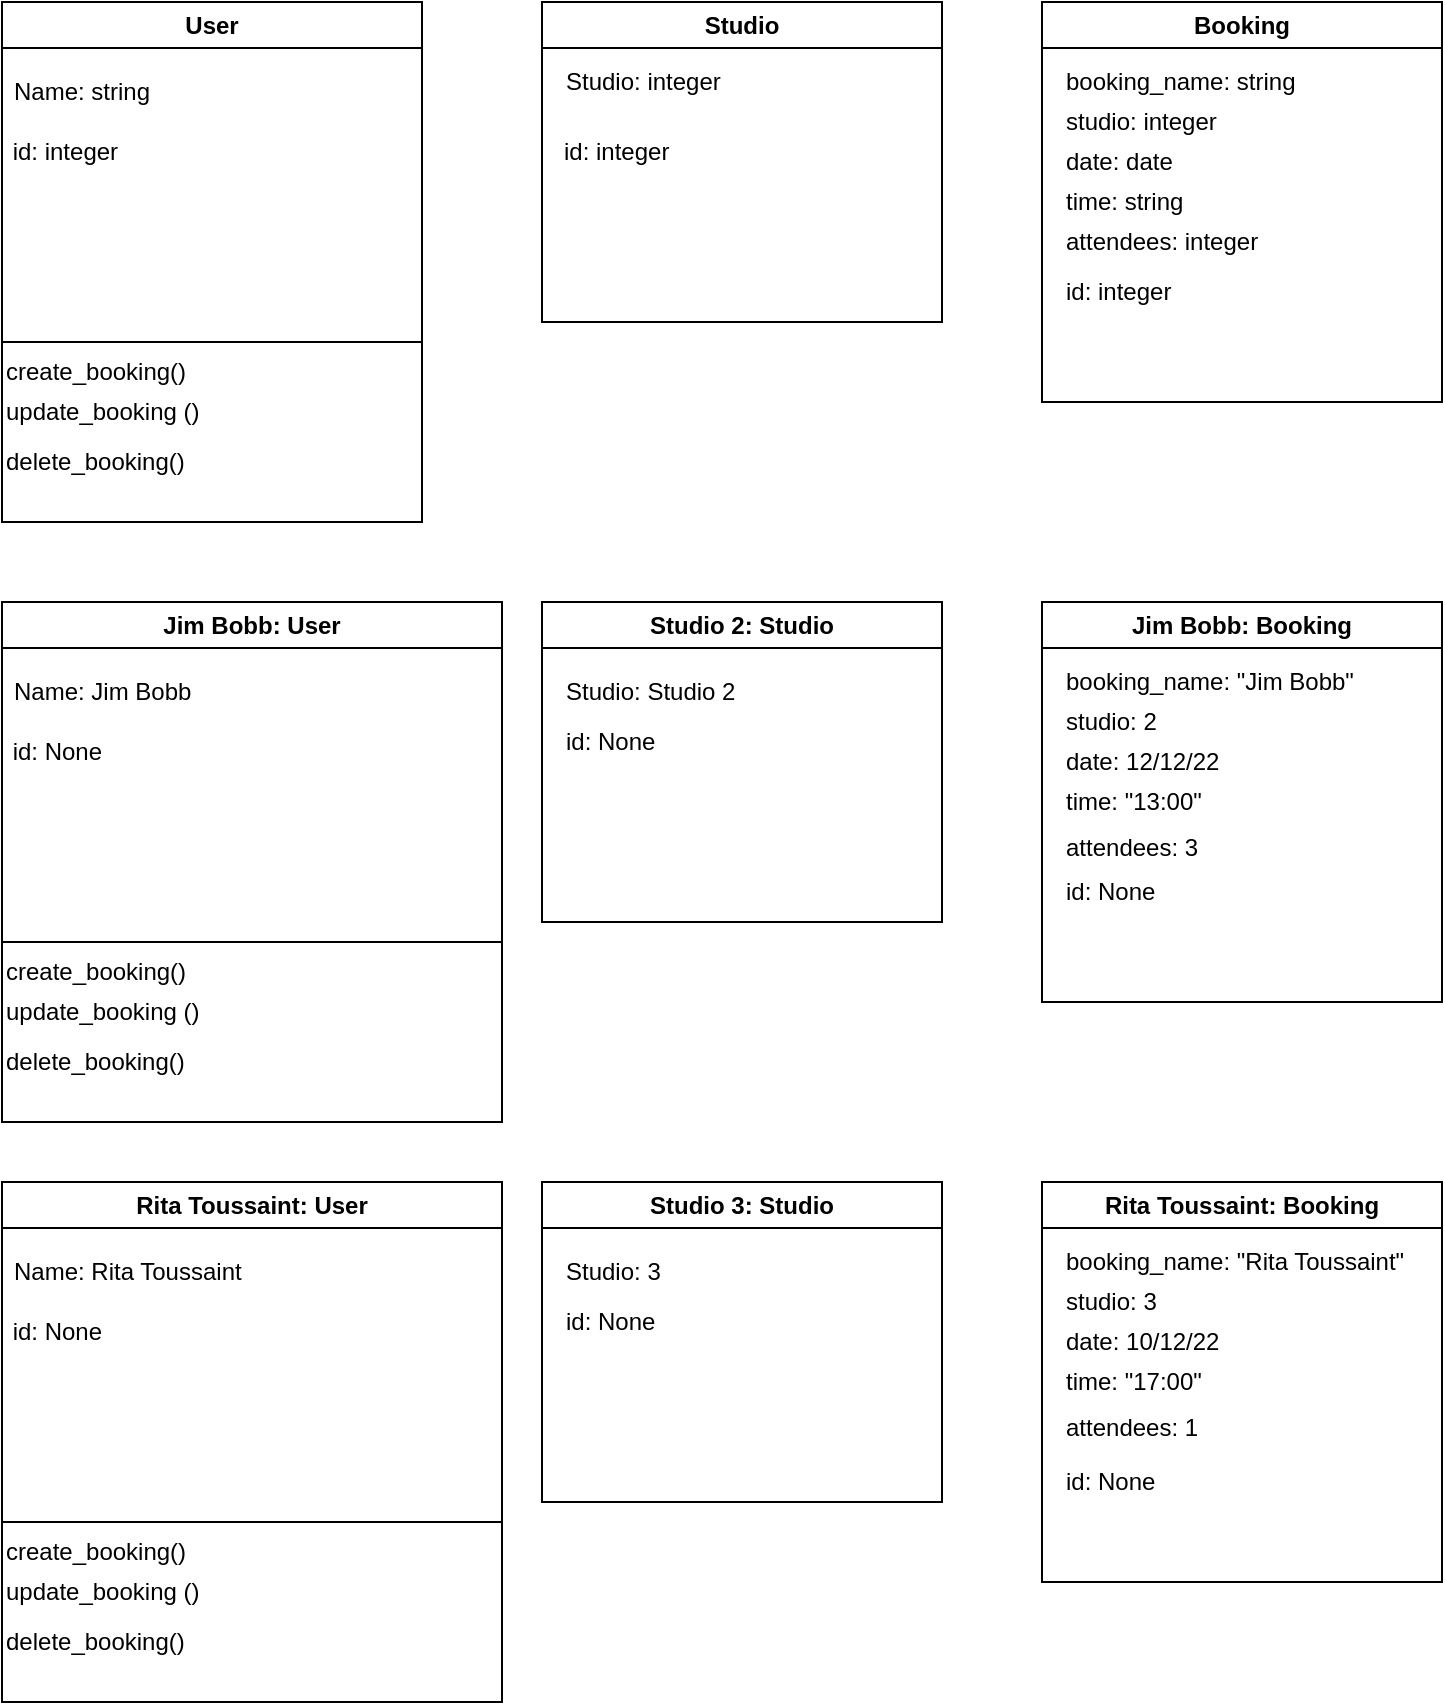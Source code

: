 <mxfile version="20.6.0" type="github">
  <diagram id="C5RBs43oDa-KdzZeNtuy" name="Page-1">
    <mxGraphModel dx="1026" dy="414" grid="1" gridSize="10" guides="1" tooltips="1" connect="1" arrows="1" fold="1" page="1" pageScale="1" pageWidth="827" pageHeight="1169" math="0" shadow="0">
      <root>
        <mxCell id="WIyWlLk6GJQsqaUBKTNV-0" />
        <mxCell id="WIyWlLk6GJQsqaUBKTNV-1" parent="WIyWlLk6GJQsqaUBKTNV-0" />
        <mxCell id="b5-lC_gH31U_IA7LsAaC-8" value="Studio" style="swimlane;whiteSpace=wrap;html=1;fillColor=none;" parent="WIyWlLk6GJQsqaUBKTNV-1" vertex="1">
          <mxGeometry x="320" y="140" width="200" height="160" as="geometry" />
        </mxCell>
        <mxCell id="b5-lC_gH31U_IA7LsAaC-9" value="Studio: integer" style="text;html=1;strokeColor=none;fillColor=none;align=left;verticalAlign=middle;whiteSpace=wrap;rounded=0;" parent="b5-lC_gH31U_IA7LsAaC-8" vertex="1">
          <mxGeometry x="10" y="30" width="170" height="20" as="geometry" />
        </mxCell>
        <mxCell id="b5-lC_gH31U_IA7LsAaC-19" value="id: integer" style="text;html=1;strokeColor=none;fillColor=none;align=left;verticalAlign=middle;whiteSpace=wrap;rounded=0;" parent="b5-lC_gH31U_IA7LsAaC-8" vertex="1">
          <mxGeometry x="9" y="60" width="170" height="30" as="geometry" />
        </mxCell>
        <mxCell id="b5-lC_gH31U_IA7LsAaC-13" value="Booking" style="swimlane;whiteSpace=wrap;html=1;fillColor=none;" parent="WIyWlLk6GJQsqaUBKTNV-1" vertex="1">
          <mxGeometry x="570" y="140" width="200" height="200" as="geometry" />
        </mxCell>
        <mxCell id="b5-lC_gH31U_IA7LsAaC-14" value="booking_name: string" style="text;html=1;strokeColor=none;fillColor=none;align=left;verticalAlign=middle;whiteSpace=wrap;rounded=0;" parent="b5-lC_gH31U_IA7LsAaC-13" vertex="1">
          <mxGeometry x="10" y="30" width="170" height="20" as="geometry" />
        </mxCell>
        <mxCell id="b5-lC_gH31U_IA7LsAaC-15" value="studio: integer" style="text;html=1;strokeColor=none;fillColor=none;align=left;verticalAlign=middle;whiteSpace=wrap;rounded=0;" parent="b5-lC_gH31U_IA7LsAaC-13" vertex="1">
          <mxGeometry x="10" y="50" width="170" height="20" as="geometry" />
        </mxCell>
        <mxCell id="b5-lC_gH31U_IA7LsAaC-16" value="date: date" style="text;html=1;strokeColor=none;fillColor=none;align=left;verticalAlign=middle;whiteSpace=wrap;rounded=0;" parent="b5-lC_gH31U_IA7LsAaC-13" vertex="1">
          <mxGeometry x="10" y="70" width="170" height="20" as="geometry" />
        </mxCell>
        <mxCell id="b5-lC_gH31U_IA7LsAaC-17" value="time: string" style="text;html=1;strokeColor=none;fillColor=none;align=left;verticalAlign=middle;whiteSpace=wrap;rounded=0;" parent="b5-lC_gH31U_IA7LsAaC-13" vertex="1">
          <mxGeometry x="10" y="90" width="170" height="20" as="geometry" />
        </mxCell>
        <mxCell id="b5-lC_gH31U_IA7LsAaC-18" value="id: integer" style="text;html=1;strokeColor=none;fillColor=none;align=left;verticalAlign=middle;whiteSpace=wrap;rounded=0;" parent="b5-lC_gH31U_IA7LsAaC-13" vertex="1">
          <mxGeometry x="10" y="130" width="170" height="30" as="geometry" />
        </mxCell>
        <mxCell id="b5-lC_gH31U_IA7LsAaC-66" value="attendees: integer" style="text;html=1;strokeColor=none;fillColor=none;align=left;verticalAlign=middle;whiteSpace=wrap;rounded=0;" parent="b5-lC_gH31U_IA7LsAaC-13" vertex="1">
          <mxGeometry x="10" y="110" width="170" height="20" as="geometry" />
        </mxCell>
        <mxCell id="b5-lC_gH31U_IA7LsAaC-20" value="User" style="swimlane;whiteSpace=wrap;html=1;fillColor=none;" parent="WIyWlLk6GJQsqaUBKTNV-1" vertex="1">
          <mxGeometry x="50" y="140" width="210" height="260" as="geometry" />
        </mxCell>
        <mxCell id="b5-lC_gH31U_IA7LsAaC-24" value="" style="endArrow=none;html=1;rounded=0;" parent="b5-lC_gH31U_IA7LsAaC-20" edge="1">
          <mxGeometry width="50" height="50" relative="1" as="geometry">
            <mxPoint x="10" y="170" as="sourcePoint" />
            <mxPoint x="210" y="170" as="targetPoint" />
            <Array as="points">
              <mxPoint y="170" />
            </Array>
          </mxGeometry>
        </mxCell>
        <mxCell id="b5-lC_gH31U_IA7LsAaC-25" value="&amp;nbsp;id: integer" style="text;html=1;strokeColor=none;fillColor=none;align=left;verticalAlign=middle;whiteSpace=wrap;rounded=0;" parent="b5-lC_gH31U_IA7LsAaC-20" vertex="1">
          <mxGeometry y="60" width="210" height="30" as="geometry" />
        </mxCell>
        <mxCell id="b5-lC_gH31U_IA7LsAaC-1" value="Name: string" style="text;strokeColor=none;fillColor=none;align=left;verticalAlign=middle;spacingLeft=4;spacingRight=4;overflow=hidden;points=[[0,0.5],[1,0.5]];portConstraint=eastwest;rotatable=0;whiteSpace=wrap;html=1;" parent="b5-lC_gH31U_IA7LsAaC-20" vertex="1">
          <mxGeometry y="30" width="210" height="30" as="geometry" />
        </mxCell>
        <mxCell id="b5-lC_gH31U_IA7LsAaC-5" value="create_booking()" style="text;html=1;strokeColor=none;fillColor=none;align=left;verticalAlign=middle;whiteSpace=wrap;rounded=0;" parent="b5-lC_gH31U_IA7LsAaC-20" vertex="1">
          <mxGeometry y="175" width="210" height="20" as="geometry" />
        </mxCell>
        <mxCell id="b5-lC_gH31U_IA7LsAaC-6" value="update_booking ()" style="text;html=1;strokeColor=none;fillColor=none;align=left;verticalAlign=middle;whiteSpace=wrap;rounded=0;" parent="b5-lC_gH31U_IA7LsAaC-20" vertex="1">
          <mxGeometry y="200" width="210" height="10" as="geometry" />
        </mxCell>
        <mxCell id="b5-lC_gH31U_IA7LsAaC-7" value="delete_booking()" style="text;html=1;strokeColor=none;fillColor=none;align=left;verticalAlign=middle;whiteSpace=wrap;rounded=0;" parent="b5-lC_gH31U_IA7LsAaC-20" vertex="1">
          <mxGeometry y="220" width="200" height="20" as="geometry" />
        </mxCell>
        <mxCell id="b5-lC_gH31U_IA7LsAaC-26" value="Jim Bobb: User" style="swimlane;whiteSpace=wrap;html=1;fillColor=none;" parent="WIyWlLk6GJQsqaUBKTNV-1" vertex="1">
          <mxGeometry x="50" y="440" width="250" height="260" as="geometry" />
        </mxCell>
        <mxCell id="b5-lC_gH31U_IA7LsAaC-27" value="" style="endArrow=none;html=1;rounded=0;" parent="b5-lC_gH31U_IA7LsAaC-26" edge="1">
          <mxGeometry width="50" height="50" relative="1" as="geometry">
            <mxPoint x="10" y="170" as="sourcePoint" />
            <mxPoint x="240" y="170" as="targetPoint" />
            <Array as="points">
              <mxPoint y="170" />
              <mxPoint x="230" y="170" />
              <mxPoint x="250" y="170" />
            </Array>
          </mxGeometry>
        </mxCell>
        <mxCell id="b5-lC_gH31U_IA7LsAaC-28" value="&amp;nbsp;id: None" style="text;html=1;strokeColor=none;fillColor=none;align=left;verticalAlign=middle;whiteSpace=wrap;rounded=0;" parent="b5-lC_gH31U_IA7LsAaC-26" vertex="1">
          <mxGeometry y="60" width="210" height="30" as="geometry" />
        </mxCell>
        <mxCell id="b5-lC_gH31U_IA7LsAaC-29" value="Name: Jim Bobb" style="text;strokeColor=none;fillColor=none;align=left;verticalAlign=middle;spacingLeft=4;spacingRight=4;overflow=hidden;points=[[0,0.5],[1,0.5]];portConstraint=eastwest;rotatable=0;whiteSpace=wrap;html=1;" parent="b5-lC_gH31U_IA7LsAaC-26" vertex="1">
          <mxGeometry y="30" width="210" height="30" as="geometry" />
        </mxCell>
        <mxCell id="b5-lC_gH31U_IA7LsAaC-32" value="create_booking()" style="text;html=1;strokeColor=none;fillColor=none;align=left;verticalAlign=middle;whiteSpace=wrap;rounded=0;" parent="b5-lC_gH31U_IA7LsAaC-26" vertex="1">
          <mxGeometry y="175" width="210" height="20" as="geometry" />
        </mxCell>
        <mxCell id="b5-lC_gH31U_IA7LsAaC-33" value="update_booking ()" style="text;html=1;strokeColor=none;fillColor=none;align=left;verticalAlign=middle;whiteSpace=wrap;rounded=0;" parent="b5-lC_gH31U_IA7LsAaC-26" vertex="1">
          <mxGeometry y="200" width="210" height="10" as="geometry" />
        </mxCell>
        <mxCell id="b5-lC_gH31U_IA7LsAaC-34" value="delete_booking()" style="text;html=1;strokeColor=none;fillColor=none;align=left;verticalAlign=middle;whiteSpace=wrap;rounded=0;" parent="b5-lC_gH31U_IA7LsAaC-26" vertex="1">
          <mxGeometry y="220" width="200" height="20" as="geometry" />
        </mxCell>
        <mxCell id="b5-lC_gH31U_IA7LsAaC-35" value="Studio 2: Studio" style="swimlane;whiteSpace=wrap;html=1;fillColor=none;" parent="WIyWlLk6GJQsqaUBKTNV-1" vertex="1">
          <mxGeometry x="320" y="440" width="200" height="160" as="geometry" />
        </mxCell>
        <mxCell id="b5-lC_gH31U_IA7LsAaC-36" value="Studio: Studio 2" style="text;html=1;strokeColor=none;fillColor=none;align=left;verticalAlign=middle;whiteSpace=wrap;rounded=0;" parent="b5-lC_gH31U_IA7LsAaC-35" vertex="1">
          <mxGeometry x="10" y="30" width="170" height="30" as="geometry" />
        </mxCell>
        <mxCell id="b5-lC_gH31U_IA7LsAaC-39" value="id: None" style="text;html=1;strokeColor=none;fillColor=none;align=left;verticalAlign=middle;whiteSpace=wrap;rounded=0;" parent="b5-lC_gH31U_IA7LsAaC-35" vertex="1">
          <mxGeometry x="10" y="60" width="170" height="20" as="geometry" />
        </mxCell>
        <mxCell id="b5-lC_gH31U_IA7LsAaC-40" value="Jim Bobb: Booking" style="swimlane;whiteSpace=wrap;html=1;fillColor=none;" parent="WIyWlLk6GJQsqaUBKTNV-1" vertex="1">
          <mxGeometry x="570" y="440" width="200" height="200" as="geometry" />
        </mxCell>
        <mxCell id="b5-lC_gH31U_IA7LsAaC-41" value="booking_name: &quot;Jim Bobb&quot;" style="text;html=1;strokeColor=none;fillColor=none;align=left;verticalAlign=middle;whiteSpace=wrap;rounded=0;" parent="b5-lC_gH31U_IA7LsAaC-40" vertex="1">
          <mxGeometry x="10" y="30" width="170" height="20" as="geometry" />
        </mxCell>
        <mxCell id="b5-lC_gH31U_IA7LsAaC-42" value="studio: 2" style="text;html=1;strokeColor=none;fillColor=none;align=left;verticalAlign=middle;whiteSpace=wrap;rounded=0;" parent="b5-lC_gH31U_IA7LsAaC-40" vertex="1">
          <mxGeometry x="10" y="50" width="170" height="20" as="geometry" />
        </mxCell>
        <mxCell id="b5-lC_gH31U_IA7LsAaC-43" value="date: 12/12/22" style="text;html=1;strokeColor=none;fillColor=none;align=left;verticalAlign=middle;whiteSpace=wrap;rounded=0;" parent="b5-lC_gH31U_IA7LsAaC-40" vertex="1">
          <mxGeometry x="10" y="70" width="170" height="20" as="geometry" />
        </mxCell>
        <mxCell id="b5-lC_gH31U_IA7LsAaC-44" value="time: &quot;13:00&quot;" style="text;html=1;strokeColor=none;fillColor=none;align=left;verticalAlign=middle;whiteSpace=wrap;rounded=0;" parent="b5-lC_gH31U_IA7LsAaC-40" vertex="1">
          <mxGeometry x="10" y="90" width="170" height="20" as="geometry" />
        </mxCell>
        <mxCell id="b5-lC_gH31U_IA7LsAaC-45" value="id: None" style="text;html=1;strokeColor=none;fillColor=none;align=left;verticalAlign=middle;whiteSpace=wrap;rounded=0;" parent="b5-lC_gH31U_IA7LsAaC-40" vertex="1">
          <mxGeometry x="10" y="137" width="170" height="15" as="geometry" />
        </mxCell>
        <mxCell id="b5-lC_gH31U_IA7LsAaC-67" value="attendees: 3" style="text;html=1;strokeColor=none;fillColor=none;align=left;verticalAlign=middle;whiteSpace=wrap;rounded=0;" parent="b5-lC_gH31U_IA7LsAaC-40" vertex="1">
          <mxGeometry x="10" y="115" width="170" height="15" as="geometry" />
        </mxCell>
        <mxCell id="b5-lC_gH31U_IA7LsAaC-68" value="Rita Toussaint: User" style="swimlane;whiteSpace=wrap;html=1;fillColor=none;" parent="WIyWlLk6GJQsqaUBKTNV-1" vertex="1">
          <mxGeometry x="50" y="730" width="250" height="260" as="geometry" />
        </mxCell>
        <mxCell id="b5-lC_gH31U_IA7LsAaC-69" value="" style="endArrow=none;html=1;rounded=0;" parent="b5-lC_gH31U_IA7LsAaC-68" edge="1">
          <mxGeometry width="50" height="50" relative="1" as="geometry">
            <mxPoint x="10" y="170" as="sourcePoint" />
            <mxPoint x="210" y="170" as="targetPoint" />
            <Array as="points">
              <mxPoint y="170" />
              <mxPoint x="250" y="170" />
            </Array>
          </mxGeometry>
        </mxCell>
        <mxCell id="b5-lC_gH31U_IA7LsAaC-70" value="&amp;nbsp;id: None" style="text;html=1;strokeColor=none;fillColor=none;align=left;verticalAlign=middle;whiteSpace=wrap;rounded=0;" parent="b5-lC_gH31U_IA7LsAaC-68" vertex="1">
          <mxGeometry y="60" width="210" height="30" as="geometry" />
        </mxCell>
        <mxCell id="b5-lC_gH31U_IA7LsAaC-71" value="Name: Rita Toussaint" style="text;strokeColor=none;fillColor=none;align=left;verticalAlign=middle;spacingLeft=4;spacingRight=4;overflow=hidden;points=[[0,0.5],[1,0.5]];portConstraint=eastwest;rotatable=0;whiteSpace=wrap;html=1;" parent="b5-lC_gH31U_IA7LsAaC-68" vertex="1">
          <mxGeometry y="30" width="210" height="30" as="geometry" />
        </mxCell>
        <mxCell id="b5-lC_gH31U_IA7LsAaC-74" value="create_booking()" style="text;html=1;strokeColor=none;fillColor=none;align=left;verticalAlign=middle;whiteSpace=wrap;rounded=0;" parent="b5-lC_gH31U_IA7LsAaC-68" vertex="1">
          <mxGeometry y="175" width="210" height="20" as="geometry" />
        </mxCell>
        <mxCell id="b5-lC_gH31U_IA7LsAaC-75" value="update_booking ()" style="text;html=1;strokeColor=none;fillColor=none;align=left;verticalAlign=middle;whiteSpace=wrap;rounded=0;" parent="b5-lC_gH31U_IA7LsAaC-68" vertex="1">
          <mxGeometry y="200" width="210" height="10" as="geometry" />
        </mxCell>
        <mxCell id="b5-lC_gH31U_IA7LsAaC-76" value="delete_booking()" style="text;html=1;strokeColor=none;fillColor=none;align=left;verticalAlign=middle;whiteSpace=wrap;rounded=0;" parent="b5-lC_gH31U_IA7LsAaC-68" vertex="1">
          <mxGeometry y="220" width="200" height="20" as="geometry" />
        </mxCell>
        <mxCell id="b5-lC_gH31U_IA7LsAaC-77" value="Studio 3: Studio" style="swimlane;whiteSpace=wrap;html=1;fillColor=none;" parent="WIyWlLk6GJQsqaUBKTNV-1" vertex="1">
          <mxGeometry x="320" y="730" width="200" height="160" as="geometry" />
        </mxCell>
        <mxCell id="b5-lC_gH31U_IA7LsAaC-78" value="Studio: 3" style="text;html=1;strokeColor=none;fillColor=none;align=left;verticalAlign=middle;whiteSpace=wrap;rounded=0;" parent="b5-lC_gH31U_IA7LsAaC-77" vertex="1">
          <mxGeometry x="10" y="30" width="170" height="30" as="geometry" />
        </mxCell>
        <mxCell id="b5-lC_gH31U_IA7LsAaC-81" value="id: None" style="text;html=1;strokeColor=none;fillColor=none;align=left;verticalAlign=middle;whiteSpace=wrap;rounded=0;" parent="b5-lC_gH31U_IA7LsAaC-77" vertex="1">
          <mxGeometry x="10" y="60" width="170" height="20" as="geometry" />
        </mxCell>
        <mxCell id="b5-lC_gH31U_IA7LsAaC-82" value="Rita Toussaint: Booking" style="swimlane;whiteSpace=wrap;html=1;fillColor=none;" parent="WIyWlLk6GJQsqaUBKTNV-1" vertex="1">
          <mxGeometry x="570" y="730" width="200" height="200" as="geometry" />
        </mxCell>
        <mxCell id="b5-lC_gH31U_IA7LsAaC-83" value="booking_name: &quot;Rita Toussaint&quot;" style="text;html=1;strokeColor=none;fillColor=none;align=left;verticalAlign=middle;whiteSpace=wrap;rounded=0;" parent="b5-lC_gH31U_IA7LsAaC-82" vertex="1">
          <mxGeometry x="10" y="30" width="180" height="20" as="geometry" />
        </mxCell>
        <mxCell id="b5-lC_gH31U_IA7LsAaC-84" value="studio: 3" style="text;html=1;strokeColor=none;fillColor=none;align=left;verticalAlign=middle;whiteSpace=wrap;rounded=0;" parent="b5-lC_gH31U_IA7LsAaC-82" vertex="1">
          <mxGeometry x="10" y="50" width="170" height="20" as="geometry" />
        </mxCell>
        <mxCell id="b5-lC_gH31U_IA7LsAaC-85" value="date: 10/12/22" style="text;html=1;strokeColor=none;fillColor=none;align=left;verticalAlign=middle;whiteSpace=wrap;rounded=0;" parent="b5-lC_gH31U_IA7LsAaC-82" vertex="1">
          <mxGeometry x="10" y="70" width="170" height="20" as="geometry" />
        </mxCell>
        <mxCell id="b5-lC_gH31U_IA7LsAaC-86" value="time: &quot;17:00&quot;" style="text;html=1;strokeColor=none;fillColor=none;align=left;verticalAlign=middle;whiteSpace=wrap;rounded=0;" parent="b5-lC_gH31U_IA7LsAaC-82" vertex="1">
          <mxGeometry x="10" y="90" width="170" height="20" as="geometry" />
        </mxCell>
        <mxCell id="b5-lC_gH31U_IA7LsAaC-87" value="id: None" style="text;html=1;strokeColor=none;fillColor=none;align=left;verticalAlign=middle;whiteSpace=wrap;rounded=0;" parent="b5-lC_gH31U_IA7LsAaC-82" vertex="1">
          <mxGeometry x="10" y="140" width="170" height="20" as="geometry" />
        </mxCell>
        <mxCell id="b5-lC_gH31U_IA7LsAaC-88" value="attendees: 1" style="text;html=1;strokeColor=none;fillColor=none;align=left;verticalAlign=middle;whiteSpace=wrap;rounded=0;" parent="b5-lC_gH31U_IA7LsAaC-82" vertex="1">
          <mxGeometry x="10" y="115" width="170" height="15" as="geometry" />
        </mxCell>
      </root>
    </mxGraphModel>
  </diagram>
</mxfile>

